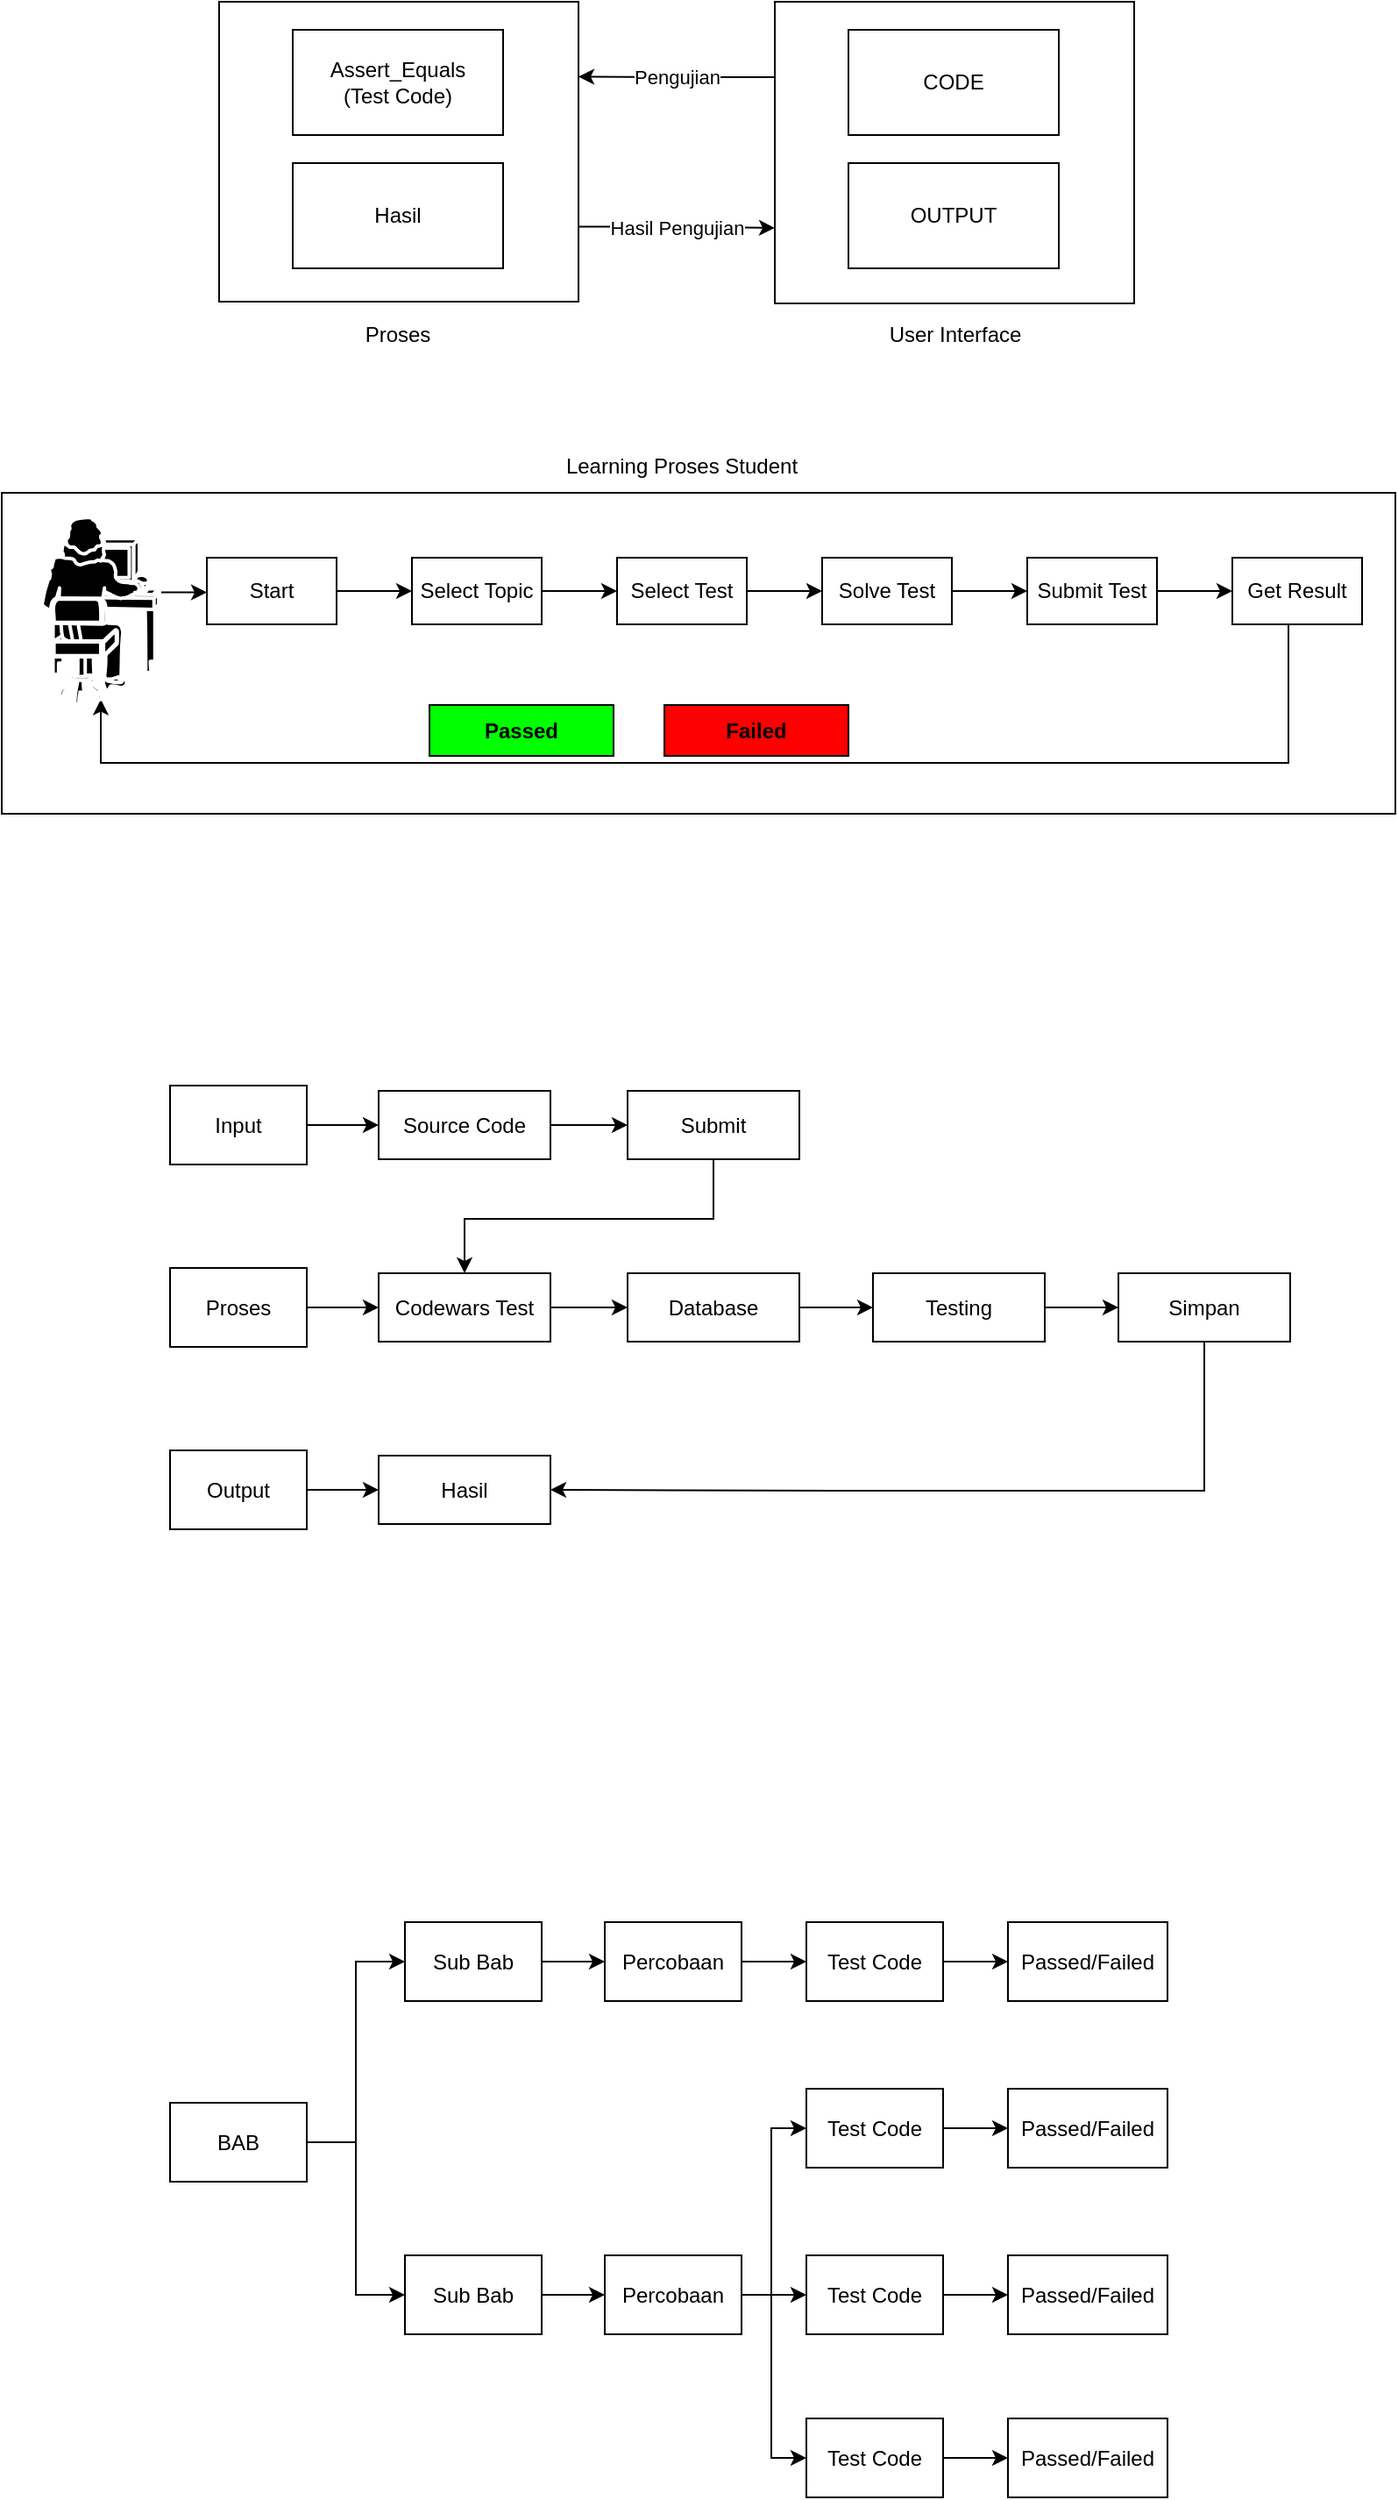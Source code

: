 <mxfile version="15.4.0" type="device"><diagram id="wSn0XRrGh6VXwYwlVDyP" name="Page-1"><mxGraphModel dx="1024" dy="584" grid="0" gridSize="10" guides="1" tooltips="1" connect="1" arrows="1" fold="1" page="1" pageScale="1" pageWidth="1200" pageHeight="1600" math="0" shadow="0"><root><mxCell id="0"/><mxCell id="1" parent="0"/><mxCell id="J4N8JgNaq3QM9CLcs40i-10" value="Hasil Pengujian" style="edgeStyle=orthogonalEdgeStyle;rounded=0;orthogonalLoop=1;jettySize=auto;html=1;exitX=1;exitY=0.75;exitDx=0;exitDy=0;entryX=0;entryY=0.75;entryDx=0;entryDy=0;" edge="1" parent="1" source="J4N8JgNaq3QM9CLcs40i-1" target="J4N8JgNaq3QM9CLcs40i-5"><mxGeometry relative="1" as="geometry"/></mxCell><mxCell id="J4N8JgNaq3QM9CLcs40i-1" value="" style="rounded=0;whiteSpace=wrap;html=1;" vertex="1" parent="1"><mxGeometry x="196" y="149" width="205" height="171" as="geometry"/></mxCell><mxCell id="J4N8JgNaq3QM9CLcs40i-3" value="Assert_Equals&lt;br&gt;(Test Code)" style="rounded=0;whiteSpace=wrap;html=1;" vertex="1" parent="1"><mxGeometry x="238" y="165" width="120" height="60" as="geometry"/></mxCell><mxCell id="J4N8JgNaq3QM9CLcs40i-4" value="Hasil" style="rounded=0;whiteSpace=wrap;html=1;" vertex="1" parent="1"><mxGeometry x="238" y="241" width="120" height="60" as="geometry"/></mxCell><mxCell id="J4N8JgNaq3QM9CLcs40i-9" value="Pengujian" style="edgeStyle=orthogonalEdgeStyle;rounded=0;orthogonalLoop=1;jettySize=auto;html=1;entryX=1;entryY=0.25;entryDx=0;entryDy=0;exitX=0;exitY=0.25;exitDx=0;exitDy=0;" edge="1" parent="1" source="J4N8JgNaq3QM9CLcs40i-5" target="J4N8JgNaq3QM9CLcs40i-1"><mxGeometry relative="1" as="geometry"/></mxCell><mxCell id="J4N8JgNaq3QM9CLcs40i-5" value="" style="rounded=0;whiteSpace=wrap;html=1;" vertex="1" parent="1"><mxGeometry x="513" y="149" width="205" height="172" as="geometry"/></mxCell><mxCell id="J4N8JgNaq3QM9CLcs40i-6" value="CODE" style="rounded=0;whiteSpace=wrap;html=1;" vertex="1" parent="1"><mxGeometry x="555" y="165" width="120" height="60" as="geometry"/></mxCell><mxCell id="J4N8JgNaq3QM9CLcs40i-7" value="OUTPUT" style="rounded=0;whiteSpace=wrap;html=1;" vertex="1" parent="1"><mxGeometry x="555" y="241" width="120" height="60" as="geometry"/></mxCell><mxCell id="J4N8JgNaq3QM9CLcs40i-11" value="Proses" style="text;html=1;strokeColor=none;fillColor=none;align=center;verticalAlign=middle;whiteSpace=wrap;rounded=0;" vertex="1" parent="1"><mxGeometry x="268" y="324" width="60" height="30" as="geometry"/></mxCell><mxCell id="J4N8JgNaq3QM9CLcs40i-12" value="User Interface" style="text;html=1;strokeColor=none;fillColor=none;align=center;verticalAlign=middle;whiteSpace=wrap;rounded=0;" vertex="1" parent="1"><mxGeometry x="571.5" y="324" width="88" height="30" as="geometry"/></mxCell><mxCell id="J4N8JgNaq3QM9CLcs40i-13" value="" style="rounded=0;whiteSpace=wrap;html=1;" vertex="1" parent="1"><mxGeometry x="72" y="429" width="795" height="183" as="geometry"/></mxCell><mxCell id="J4N8JgNaq3QM9CLcs40i-24" style="edgeStyle=orthogonalEdgeStyle;rounded=0;orthogonalLoop=1;jettySize=auto;html=1;entryX=0;entryY=0.5;entryDx=0;entryDy=0;" edge="1" parent="1" source="J4N8JgNaq3QM9CLcs40i-14" target="J4N8JgNaq3QM9CLcs40i-16"><mxGeometry relative="1" as="geometry"/></mxCell><mxCell id="J4N8JgNaq3QM9CLcs40i-14" value="Start" style="rounded=0;whiteSpace=wrap;html=1;" vertex="1" parent="1"><mxGeometry x="189" y="466" width="74" height="38" as="geometry"/></mxCell><mxCell id="J4N8JgNaq3QM9CLcs40i-25" style="edgeStyle=orthogonalEdgeStyle;rounded=0;orthogonalLoop=1;jettySize=auto;html=1;entryX=0;entryY=0.5;entryDx=0;entryDy=0;" edge="1" parent="1" source="J4N8JgNaq3QM9CLcs40i-16" target="J4N8JgNaq3QM9CLcs40i-17"><mxGeometry relative="1" as="geometry"/></mxCell><mxCell id="J4N8JgNaq3QM9CLcs40i-16" value="Select Topic" style="rounded=0;whiteSpace=wrap;html=1;" vertex="1" parent="1"><mxGeometry x="306" y="466" width="74" height="38" as="geometry"/></mxCell><mxCell id="J4N8JgNaq3QM9CLcs40i-26" style="edgeStyle=orthogonalEdgeStyle;rounded=0;orthogonalLoop=1;jettySize=auto;html=1;entryX=0;entryY=0.5;entryDx=0;entryDy=0;" edge="1" parent="1" source="J4N8JgNaq3QM9CLcs40i-17" target="J4N8JgNaq3QM9CLcs40i-18"><mxGeometry relative="1" as="geometry"/></mxCell><mxCell id="J4N8JgNaq3QM9CLcs40i-17" value="Select Test" style="rounded=0;whiteSpace=wrap;html=1;" vertex="1" parent="1"><mxGeometry x="423" y="466" width="74" height="38" as="geometry"/></mxCell><mxCell id="J4N8JgNaq3QM9CLcs40i-27" style="edgeStyle=orthogonalEdgeStyle;rounded=0;orthogonalLoop=1;jettySize=auto;html=1;entryX=0;entryY=0.5;entryDx=0;entryDy=0;" edge="1" parent="1" source="J4N8JgNaq3QM9CLcs40i-18" target="J4N8JgNaq3QM9CLcs40i-19"><mxGeometry relative="1" as="geometry"/></mxCell><mxCell id="J4N8JgNaq3QM9CLcs40i-18" value="Solve Test" style="rounded=0;whiteSpace=wrap;html=1;" vertex="1" parent="1"><mxGeometry x="540" y="466" width="74" height="38" as="geometry"/></mxCell><mxCell id="J4N8JgNaq3QM9CLcs40i-28" style="edgeStyle=orthogonalEdgeStyle;rounded=0;orthogonalLoop=1;jettySize=auto;html=1;entryX=0;entryY=0.5;entryDx=0;entryDy=0;" edge="1" parent="1" source="J4N8JgNaq3QM9CLcs40i-19" target="J4N8JgNaq3QM9CLcs40i-20"><mxGeometry relative="1" as="geometry"/></mxCell><mxCell id="J4N8JgNaq3QM9CLcs40i-19" value="Submit Test" style="rounded=0;whiteSpace=wrap;html=1;" vertex="1" parent="1"><mxGeometry x="657" y="466" width="74" height="38" as="geometry"/></mxCell><mxCell id="J4N8JgNaq3QM9CLcs40i-22" style="edgeStyle=orthogonalEdgeStyle;rounded=0;orthogonalLoop=1;jettySize=auto;html=1;entryX=0.5;entryY=0.97;entryDx=0;entryDy=0;entryPerimeter=0;" edge="1" parent="1" source="J4N8JgNaq3QM9CLcs40i-20" target="J4N8JgNaq3QM9CLcs40i-21"><mxGeometry relative="1" as="geometry"><Array as="points"><mxPoint x="806" y="583"/><mxPoint x="129" y="583"/></Array></mxGeometry></mxCell><mxCell id="J4N8JgNaq3QM9CLcs40i-20" value="Get Result" style="rounded=0;whiteSpace=wrap;html=1;" vertex="1" parent="1"><mxGeometry x="774" y="466" width="74" height="38" as="geometry"/></mxCell><mxCell id="J4N8JgNaq3QM9CLcs40i-23" style="edgeStyle=orthogonalEdgeStyle;rounded=0;orthogonalLoop=1;jettySize=auto;html=1;exitX=1;exitY=0.4;exitDx=0;exitDy=0;exitPerimeter=0;entryX=0;entryY=0.5;entryDx=0;entryDy=0;" edge="1" parent="1" source="J4N8JgNaq3QM9CLcs40i-21" target="J4N8JgNaq3QM9CLcs40i-14"><mxGeometry relative="1" as="geometry"/></mxCell><mxCell id="J4N8JgNaq3QM9CLcs40i-21" value="" style="shape=mxgraph.cisco.people.mac_woman;html=1;pointerEvents=1;dashed=0;fillColor=#000000;strokeColor=#ffffff;strokeWidth=2;verticalLabelPosition=bottom;verticalAlign=top;align=center;outlineConnect=0;" vertex="1" parent="1"><mxGeometry x="95" y="443" width="67" height="107" as="geometry"/></mxCell><mxCell id="J4N8JgNaq3QM9CLcs40i-29" value="Passed" style="rounded=0;whiteSpace=wrap;html=1;fillColor=#00FF00;fontStyle=1" vertex="1" parent="1"><mxGeometry x="316" y="550" width="105" height="29" as="geometry"/></mxCell><mxCell id="J4N8JgNaq3QM9CLcs40i-30" value="Failed" style="rounded=0;whiteSpace=wrap;html=1;fillColor=#FF0000;fontStyle=1" vertex="1" parent="1"><mxGeometry x="450" y="550" width="105" height="29" as="geometry"/></mxCell><mxCell id="J4N8JgNaq3QM9CLcs40i-31" value="Learning Proses Student" style="text;html=1;strokeColor=none;fillColor=none;align=center;verticalAlign=middle;whiteSpace=wrap;rounded=0;" vertex="1" parent="1"><mxGeometry x="389" y="399" width="142" height="30" as="geometry"/></mxCell><mxCell id="J4N8JgNaq3QM9CLcs40i-48" style="edgeStyle=orthogonalEdgeStyle;rounded=0;orthogonalLoop=1;jettySize=auto;html=1;entryX=0;entryY=0.5;entryDx=0;entryDy=0;" edge="1" parent="1" source="J4N8JgNaq3QM9CLcs40i-32" target="J4N8JgNaq3QM9CLcs40i-35"><mxGeometry relative="1" as="geometry"/></mxCell><mxCell id="J4N8JgNaq3QM9CLcs40i-32" value="Input" style="rounded=0;whiteSpace=wrap;html=1;" vertex="1" parent="1"><mxGeometry x="168" y="767" width="78" height="45" as="geometry"/></mxCell><mxCell id="J4N8JgNaq3QM9CLcs40i-49" style="edgeStyle=orthogonalEdgeStyle;rounded=0;orthogonalLoop=1;jettySize=auto;html=1;" edge="1" parent="1" source="J4N8JgNaq3QM9CLcs40i-33" target="J4N8JgNaq3QM9CLcs40i-37"><mxGeometry relative="1" as="geometry"/></mxCell><mxCell id="J4N8JgNaq3QM9CLcs40i-33" value="Proses" style="rounded=0;whiteSpace=wrap;html=1;" vertex="1" parent="1"><mxGeometry x="168" y="871" width="78" height="45" as="geometry"/></mxCell><mxCell id="J4N8JgNaq3QM9CLcs40i-50" style="edgeStyle=orthogonalEdgeStyle;rounded=0;orthogonalLoop=1;jettySize=auto;html=1;" edge="1" parent="1" source="J4N8JgNaq3QM9CLcs40i-34" target="J4N8JgNaq3QM9CLcs40i-41"><mxGeometry relative="1" as="geometry"/></mxCell><mxCell id="J4N8JgNaq3QM9CLcs40i-34" value="Output" style="rounded=0;whiteSpace=wrap;html=1;" vertex="1" parent="1"><mxGeometry x="168" y="975" width="78" height="45" as="geometry"/></mxCell><mxCell id="J4N8JgNaq3QM9CLcs40i-42" style="edgeStyle=orthogonalEdgeStyle;rounded=0;orthogonalLoop=1;jettySize=auto;html=1;" edge="1" parent="1" source="J4N8JgNaq3QM9CLcs40i-35" target="J4N8JgNaq3QM9CLcs40i-36"><mxGeometry relative="1" as="geometry"/></mxCell><mxCell id="J4N8JgNaq3QM9CLcs40i-35" value="Source Code" style="rounded=0;whiteSpace=wrap;html=1;" vertex="1" parent="1"><mxGeometry x="287" y="770" width="98" height="39" as="geometry"/></mxCell><mxCell id="J4N8JgNaq3QM9CLcs40i-43" style="edgeStyle=orthogonalEdgeStyle;rounded=0;orthogonalLoop=1;jettySize=auto;html=1;entryX=0.5;entryY=0;entryDx=0;entryDy=0;" edge="1" parent="1" source="J4N8JgNaq3QM9CLcs40i-36" target="J4N8JgNaq3QM9CLcs40i-37"><mxGeometry relative="1" as="geometry"><Array as="points"><mxPoint x="478" y="843"/><mxPoint x="336" y="843"/></Array></mxGeometry></mxCell><mxCell id="J4N8JgNaq3QM9CLcs40i-36" value="Submit" style="rounded=0;whiteSpace=wrap;html=1;" vertex="1" parent="1"><mxGeometry x="429" y="770" width="98" height="39" as="geometry"/></mxCell><mxCell id="J4N8JgNaq3QM9CLcs40i-44" style="edgeStyle=orthogonalEdgeStyle;rounded=0;orthogonalLoop=1;jettySize=auto;html=1;entryX=0;entryY=0.5;entryDx=0;entryDy=0;" edge="1" parent="1" source="J4N8JgNaq3QM9CLcs40i-37" target="J4N8JgNaq3QM9CLcs40i-38"><mxGeometry relative="1" as="geometry"/></mxCell><mxCell id="J4N8JgNaq3QM9CLcs40i-37" value="Codewars Test" style="rounded=0;whiteSpace=wrap;html=1;" vertex="1" parent="1"><mxGeometry x="287" y="874" width="98" height="39" as="geometry"/></mxCell><mxCell id="J4N8JgNaq3QM9CLcs40i-45" style="edgeStyle=orthogonalEdgeStyle;rounded=0;orthogonalLoop=1;jettySize=auto;html=1;" edge="1" parent="1" source="J4N8JgNaq3QM9CLcs40i-38" target="J4N8JgNaq3QM9CLcs40i-39"><mxGeometry relative="1" as="geometry"/></mxCell><mxCell id="J4N8JgNaq3QM9CLcs40i-38" value="Database" style="rounded=0;whiteSpace=wrap;html=1;" vertex="1" parent="1"><mxGeometry x="429" y="874" width="98" height="39" as="geometry"/></mxCell><mxCell id="J4N8JgNaq3QM9CLcs40i-46" style="edgeStyle=orthogonalEdgeStyle;rounded=0;orthogonalLoop=1;jettySize=auto;html=1;" edge="1" parent="1" source="J4N8JgNaq3QM9CLcs40i-39" target="J4N8JgNaq3QM9CLcs40i-40"><mxGeometry relative="1" as="geometry"/></mxCell><mxCell id="J4N8JgNaq3QM9CLcs40i-39" value="Testing" style="rounded=0;whiteSpace=wrap;html=1;" vertex="1" parent="1"><mxGeometry x="569" y="874" width="98" height="39" as="geometry"/></mxCell><mxCell id="J4N8JgNaq3QM9CLcs40i-47" style="edgeStyle=orthogonalEdgeStyle;rounded=0;orthogonalLoop=1;jettySize=auto;html=1;entryX=1;entryY=0.5;entryDx=0;entryDy=0;" edge="1" parent="1" source="J4N8JgNaq3QM9CLcs40i-40" target="J4N8JgNaq3QM9CLcs40i-41"><mxGeometry relative="1" as="geometry"><Array as="points"><mxPoint x="758" y="998"/><mxPoint x="547" y="998"/></Array></mxGeometry></mxCell><mxCell id="J4N8JgNaq3QM9CLcs40i-40" value="Simpan" style="rounded=0;whiteSpace=wrap;html=1;" vertex="1" parent="1"><mxGeometry x="709" y="874" width="98" height="39" as="geometry"/></mxCell><mxCell id="J4N8JgNaq3QM9CLcs40i-41" value="Hasil" style="rounded=0;whiteSpace=wrap;html=1;" vertex="1" parent="1"><mxGeometry x="287" y="978" width="98" height="39" as="geometry"/></mxCell><mxCell id="J4N8JgNaq3QM9CLcs40i-55" style="edgeStyle=orthogonalEdgeStyle;rounded=0;orthogonalLoop=1;jettySize=auto;html=1;entryX=0;entryY=0.5;entryDx=0;entryDy=0;" edge="1" parent="1" source="J4N8JgNaq3QM9CLcs40i-52" target="J4N8JgNaq3QM9CLcs40i-54"><mxGeometry relative="1" as="geometry"/></mxCell><mxCell id="J4N8JgNaq3QM9CLcs40i-56" style="edgeStyle=orthogonalEdgeStyle;rounded=0;orthogonalLoop=1;jettySize=auto;html=1;entryX=0;entryY=0.5;entryDx=0;entryDy=0;" edge="1" parent="1" source="J4N8JgNaq3QM9CLcs40i-52" target="J4N8JgNaq3QM9CLcs40i-53"><mxGeometry relative="1" as="geometry"/></mxCell><mxCell id="J4N8JgNaq3QM9CLcs40i-52" value="BAB" style="rounded=0;whiteSpace=wrap;html=1;" vertex="1" parent="1"><mxGeometry x="168" y="1347" width="78" height="45" as="geometry"/></mxCell><mxCell id="J4N8JgNaq3QM9CLcs40i-71" style="edgeStyle=orthogonalEdgeStyle;rounded=0;orthogonalLoop=1;jettySize=auto;html=1;entryX=0;entryY=0.5;entryDx=0;entryDy=0;" edge="1" parent="1" source="J4N8JgNaq3QM9CLcs40i-53" target="J4N8JgNaq3QM9CLcs40i-64"><mxGeometry relative="1" as="geometry"/></mxCell><mxCell id="J4N8JgNaq3QM9CLcs40i-53" value="Sub Bab" style="rounded=0;whiteSpace=wrap;html=1;" vertex="1" parent="1"><mxGeometry x="302" y="1434" width="78" height="45" as="geometry"/></mxCell><mxCell id="J4N8JgNaq3QM9CLcs40i-78" style="edgeStyle=orthogonalEdgeStyle;rounded=0;orthogonalLoop=1;jettySize=auto;html=1;entryX=0;entryY=0.5;entryDx=0;entryDy=0;" edge="1" parent="1" source="J4N8JgNaq3QM9CLcs40i-54" target="J4N8JgNaq3QM9CLcs40i-57"><mxGeometry relative="1" as="geometry"/></mxCell><mxCell id="J4N8JgNaq3QM9CLcs40i-54" value="Sub Bab" style="rounded=0;whiteSpace=wrap;html=1;" vertex="1" parent="1"><mxGeometry x="302" y="1244" width="78" height="45" as="geometry"/></mxCell><mxCell id="J4N8JgNaq3QM9CLcs40i-79" style="edgeStyle=orthogonalEdgeStyle;rounded=0;orthogonalLoop=1;jettySize=auto;html=1;" edge="1" parent="1" source="J4N8JgNaq3QM9CLcs40i-57" target="J4N8JgNaq3QM9CLcs40i-58"><mxGeometry relative="1" as="geometry"/></mxCell><mxCell id="J4N8JgNaq3QM9CLcs40i-57" value="Percobaan" style="rounded=0;whiteSpace=wrap;html=1;" vertex="1" parent="1"><mxGeometry x="416" y="1244" width="78" height="45" as="geometry"/></mxCell><mxCell id="J4N8JgNaq3QM9CLcs40i-80" style="edgeStyle=orthogonalEdgeStyle;rounded=0;orthogonalLoop=1;jettySize=auto;html=1;" edge="1" parent="1" source="J4N8JgNaq3QM9CLcs40i-58" target="J4N8JgNaq3QM9CLcs40i-59"><mxGeometry relative="1" as="geometry"/></mxCell><mxCell id="J4N8JgNaq3QM9CLcs40i-58" value="Test Code" style="rounded=0;whiteSpace=wrap;html=1;" vertex="1" parent="1"><mxGeometry x="531" y="1244" width="78" height="45" as="geometry"/></mxCell><mxCell id="J4N8JgNaq3QM9CLcs40i-59" value="Passed/Failed" style="rounded=0;whiteSpace=wrap;html=1;" vertex="1" parent="1"><mxGeometry x="646" y="1244" width="91" height="45" as="geometry"/></mxCell><mxCell id="J4N8JgNaq3QM9CLcs40i-72" style="edgeStyle=orthogonalEdgeStyle;rounded=0;orthogonalLoop=1;jettySize=auto;html=1;" edge="1" parent="1" source="J4N8JgNaq3QM9CLcs40i-64" target="J4N8JgNaq3QM9CLcs40i-65"><mxGeometry relative="1" as="geometry"/></mxCell><mxCell id="J4N8JgNaq3QM9CLcs40i-74" style="edgeStyle=orthogonalEdgeStyle;rounded=0;orthogonalLoop=1;jettySize=auto;html=1;entryX=0;entryY=0.5;entryDx=0;entryDy=0;" edge="1" parent="1" source="J4N8JgNaq3QM9CLcs40i-64" target="J4N8JgNaq3QM9CLcs40i-67"><mxGeometry relative="1" as="geometry"><Array as="points"><mxPoint x="511" y="1457"/><mxPoint x="511" y="1362"/></Array></mxGeometry></mxCell><mxCell id="J4N8JgNaq3QM9CLcs40i-75" style="edgeStyle=orthogonalEdgeStyle;rounded=0;orthogonalLoop=1;jettySize=auto;html=1;entryX=0;entryY=0.5;entryDx=0;entryDy=0;" edge="1" parent="1" source="J4N8JgNaq3QM9CLcs40i-64" target="J4N8JgNaq3QM9CLcs40i-69"><mxGeometry relative="1" as="geometry"><Array as="points"><mxPoint x="511" y="1457"/><mxPoint x="511" y="1550"/></Array></mxGeometry></mxCell><mxCell id="J4N8JgNaq3QM9CLcs40i-64" value="Percobaan" style="rounded=0;whiteSpace=wrap;html=1;" vertex="1" parent="1"><mxGeometry x="416" y="1434" width="78" height="45" as="geometry"/></mxCell><mxCell id="J4N8JgNaq3QM9CLcs40i-73" style="edgeStyle=orthogonalEdgeStyle;rounded=0;orthogonalLoop=1;jettySize=auto;html=1;" edge="1" parent="1" source="J4N8JgNaq3QM9CLcs40i-65" target="J4N8JgNaq3QM9CLcs40i-66"><mxGeometry relative="1" as="geometry"/></mxCell><mxCell id="J4N8JgNaq3QM9CLcs40i-65" value="Test Code" style="rounded=0;whiteSpace=wrap;html=1;" vertex="1" parent="1"><mxGeometry x="531" y="1434" width="78" height="45" as="geometry"/></mxCell><mxCell id="J4N8JgNaq3QM9CLcs40i-66" value="Passed/Failed" style="rounded=0;whiteSpace=wrap;html=1;" vertex="1" parent="1"><mxGeometry x="646" y="1434" width="91" height="45" as="geometry"/></mxCell><mxCell id="J4N8JgNaq3QM9CLcs40i-77" style="edgeStyle=orthogonalEdgeStyle;rounded=0;orthogonalLoop=1;jettySize=auto;html=1;entryX=0;entryY=0.5;entryDx=0;entryDy=0;" edge="1" parent="1" source="J4N8JgNaq3QM9CLcs40i-67" target="J4N8JgNaq3QM9CLcs40i-68"><mxGeometry relative="1" as="geometry"/></mxCell><mxCell id="J4N8JgNaq3QM9CLcs40i-67" value="Test Code" style="rounded=0;whiteSpace=wrap;html=1;" vertex="1" parent="1"><mxGeometry x="531" y="1339" width="78" height="45" as="geometry"/></mxCell><mxCell id="J4N8JgNaq3QM9CLcs40i-68" value="Passed/Failed" style="rounded=0;whiteSpace=wrap;html=1;" vertex="1" parent="1"><mxGeometry x="646" y="1339" width="91" height="45" as="geometry"/></mxCell><mxCell id="J4N8JgNaq3QM9CLcs40i-76" style="edgeStyle=orthogonalEdgeStyle;rounded=0;orthogonalLoop=1;jettySize=auto;html=1;exitX=1;exitY=0.5;exitDx=0;exitDy=0;" edge="1" parent="1" source="J4N8JgNaq3QM9CLcs40i-69" target="J4N8JgNaq3QM9CLcs40i-70"><mxGeometry relative="1" as="geometry"/></mxCell><mxCell id="J4N8JgNaq3QM9CLcs40i-69" value="Test Code" style="rounded=0;whiteSpace=wrap;html=1;" vertex="1" parent="1"><mxGeometry x="531" y="1527" width="78" height="45" as="geometry"/></mxCell><mxCell id="J4N8JgNaq3QM9CLcs40i-70" value="Passed/Failed" style="rounded=0;whiteSpace=wrap;html=1;" vertex="1" parent="1"><mxGeometry x="646" y="1527" width="91" height="45" as="geometry"/></mxCell></root></mxGraphModel></diagram></mxfile>
